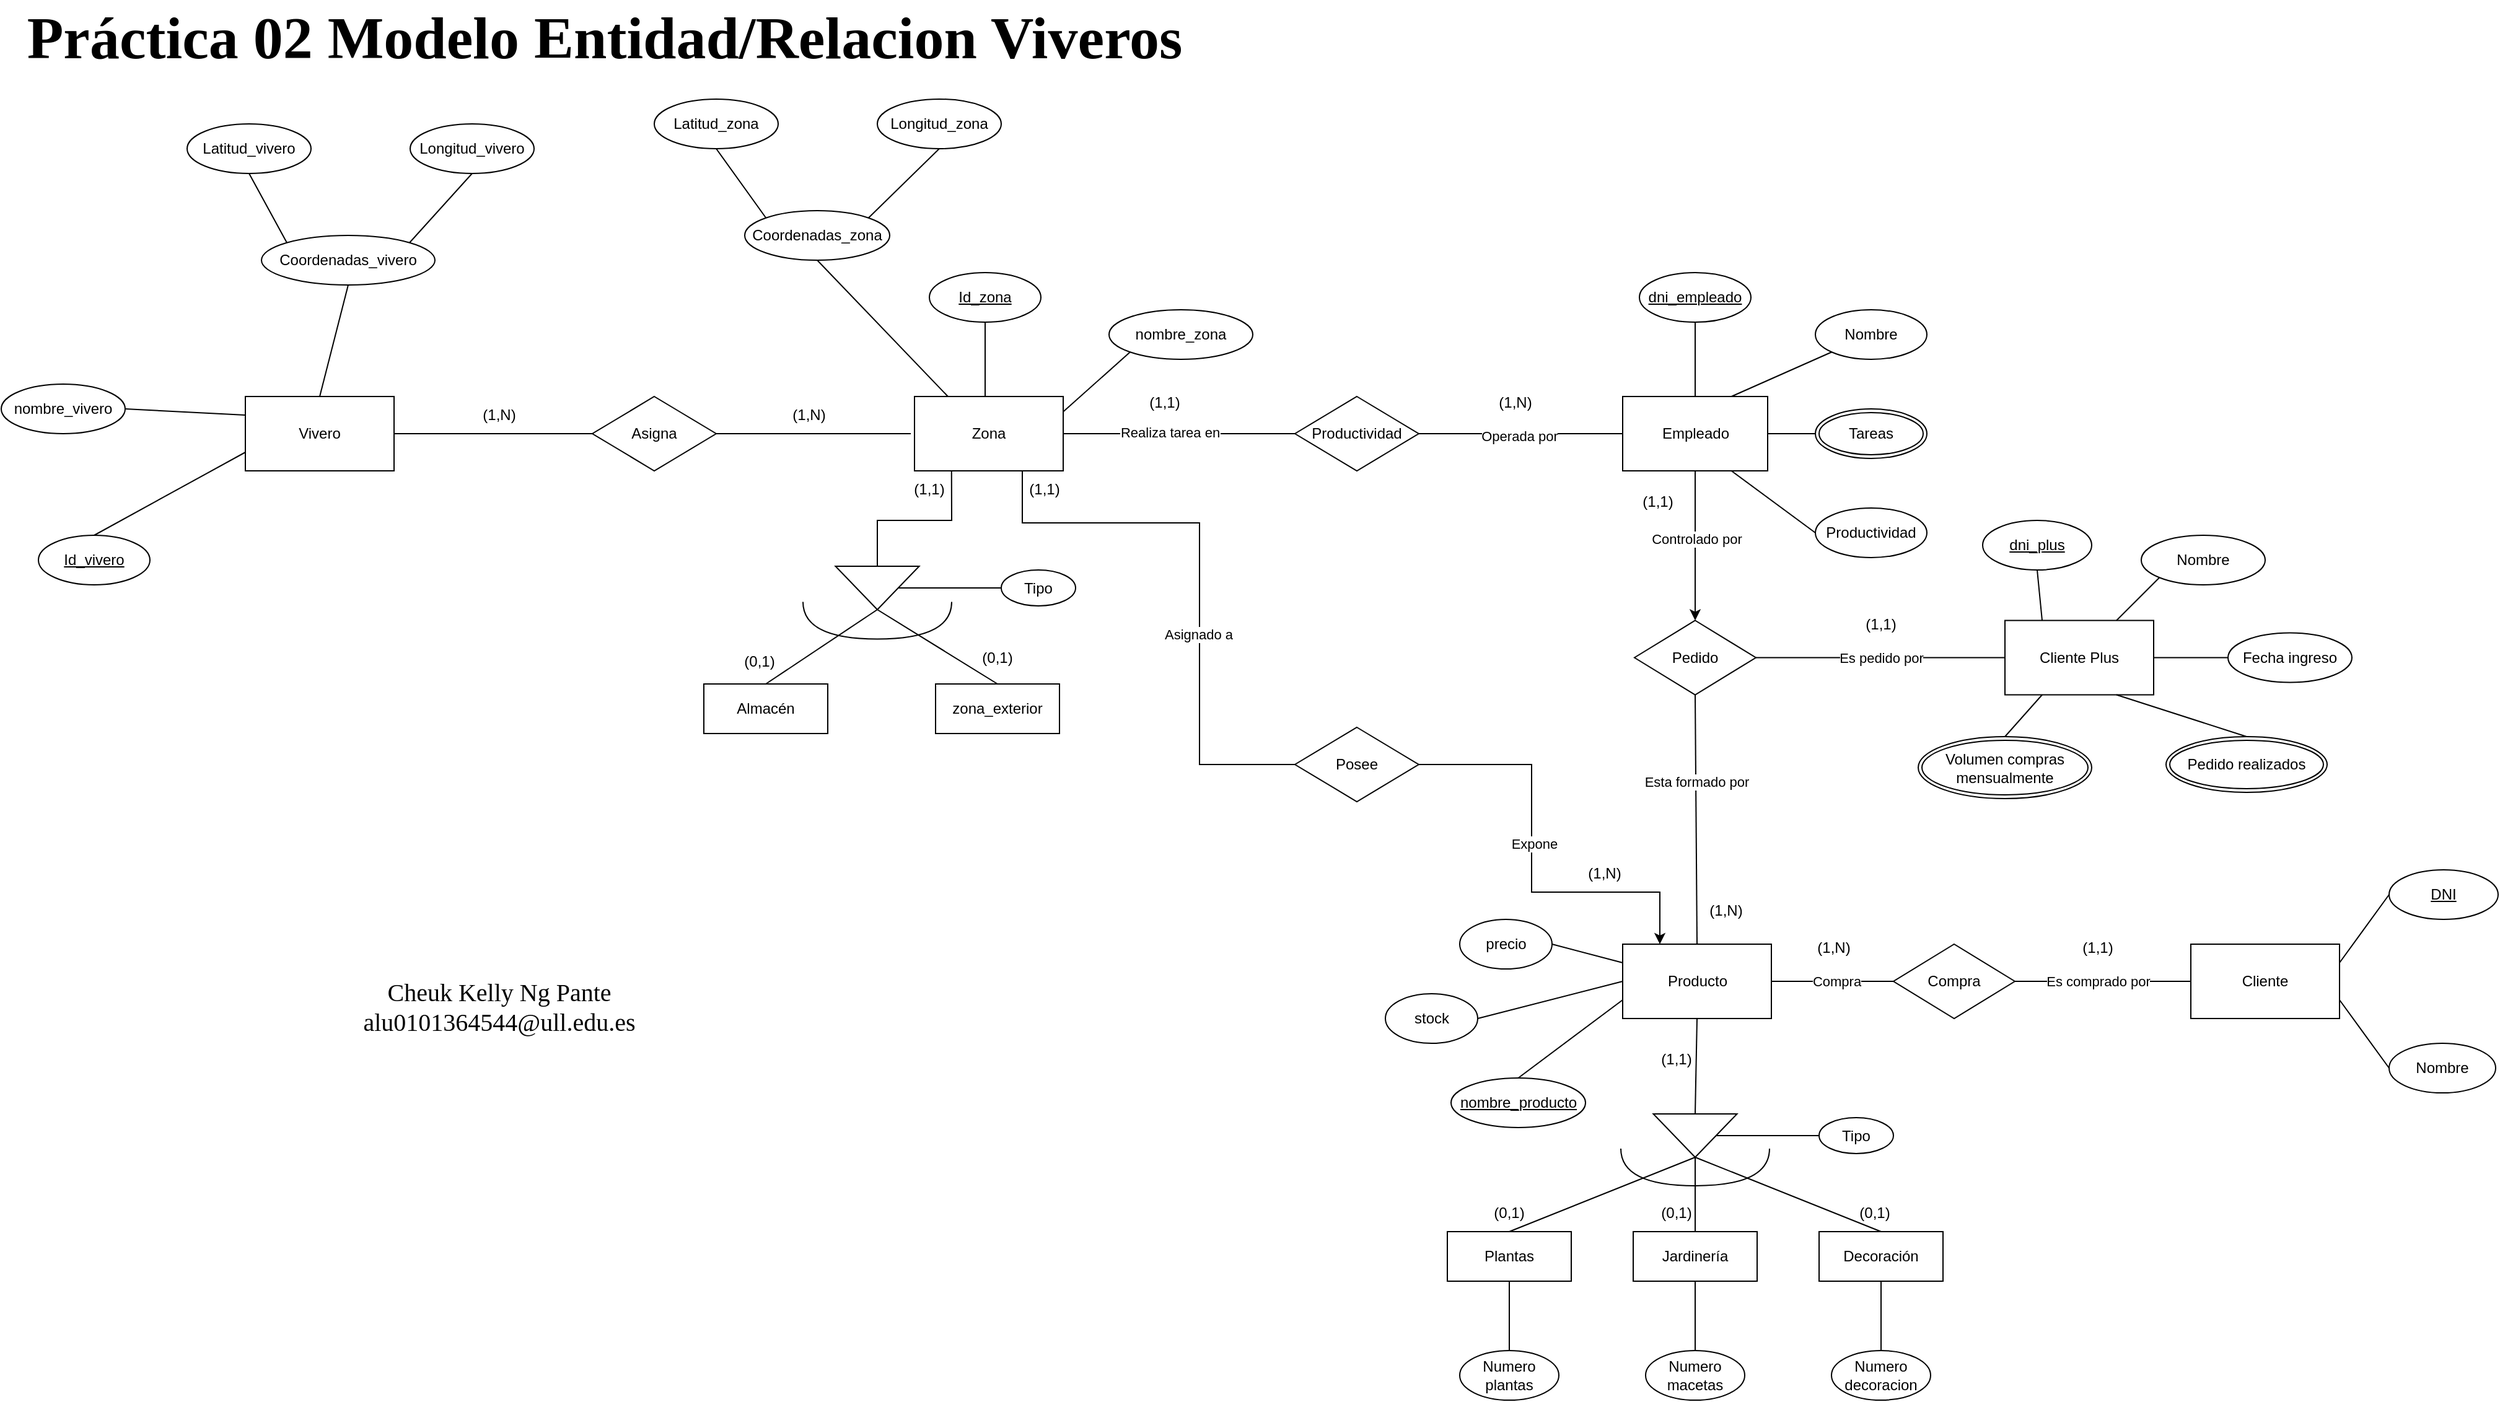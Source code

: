 <mxfile>
    <diagram name="Página-1" id="6HP0USBoI_oJzqZ-c03K">
        <mxGraphModel dx="882" dy="5741" grid="1" gridSize="10" guides="1" tooltips="1" connect="1" arrows="1" fold="1" page="1" pageScale="1" pageWidth="2336" pageHeight="1654" math="0" shadow="0">
            <root>
                <mxCell id="0"/>
                <mxCell id="1" parent="0"/>
                <mxCell id="6OBitSWHWfzF9lij0ILw-1" value="Vivero" style="whiteSpace=wrap;html=1;align=center;" parent="1" vertex="1">
                    <mxGeometry x="217" y="-4610" width="120" height="60" as="geometry"/>
                </mxCell>
                <mxCell id="6OBitSWHWfzF9lij0ILw-2" value="Asigna" style="shape=rhombus;perimeter=rhombusPerimeter;whiteSpace=wrap;html=1;align=center;" parent="1" vertex="1">
                    <mxGeometry x="497" y="-4610" width="100" height="60" as="geometry"/>
                </mxCell>
                <mxCell id="6OBitSWHWfzF9lij0ILw-5" value="" style="endArrow=none;html=1;rounded=0;exitX=1;exitY=0.5;exitDx=0;exitDy=0;entryX=0;entryY=0.5;entryDx=0;entryDy=0;" parent="1" source="6OBitSWHWfzF9lij0ILw-1" target="6OBitSWHWfzF9lij0ILw-2" edge="1">
                    <mxGeometry width="50" height="50" relative="1" as="geometry">
                        <mxPoint x="274" y="-4640" as="sourcePoint"/>
                        <mxPoint x="324" y="-4690" as="targetPoint"/>
                    </mxGeometry>
                </mxCell>
                <mxCell id="6OBitSWHWfzF9lij0ILw-6" value="" style="endArrow=none;html=1;rounded=0;exitX=1;exitY=0.5;exitDx=0;exitDy=0;" parent="1" source="6OBitSWHWfzF9lij0ILw-2" edge="1">
                    <mxGeometry width="50" height="50" relative="1" as="geometry">
                        <mxPoint x="634" y="-4650" as="sourcePoint"/>
                        <mxPoint x="754" y="-4580" as="targetPoint"/>
                    </mxGeometry>
                </mxCell>
                <mxCell id="6OBitSWHWfzF9lij0ILw-8" value="" style="triangle;whiteSpace=wrap;html=1;rotation=90;" parent="1" vertex="1">
                    <mxGeometry x="709.5" y="-4489.25" width="35" height="67.5" as="geometry"/>
                </mxCell>
                <mxCell id="6OBitSWHWfzF9lij0ILw-9" value="" style="endArrow=none;html=1;rounded=0;exitX=0;exitY=0.5;exitDx=0;exitDy=0;entryX=0.274;entryY=1;entryDx=0;entryDy=0;entryPerimeter=0;" parent="1" source="6OBitSWHWfzF9lij0ILw-8" edge="1">
                    <mxGeometry width="50" height="50" relative="1" as="geometry">
                        <mxPoint x="567" y="-4438" as="sourcePoint"/>
                        <mxPoint x="786.88" y="-4550" as="targetPoint"/>
                        <Array as="points">
                            <mxPoint x="727" y="-4510"/>
                            <mxPoint x="787" y="-4510"/>
                        </Array>
                    </mxGeometry>
                </mxCell>
                <mxCell id="6OBitSWHWfzF9lij0ILw-11" value="Almacén" style="whiteSpace=wrap;html=1;align=center;" parent="1" vertex="1">
                    <mxGeometry x="587" y="-4378" width="100" height="40" as="geometry"/>
                </mxCell>
                <mxCell id="6OBitSWHWfzF9lij0ILw-12" value="zona_exterior" style="whiteSpace=wrap;html=1;align=center;" parent="1" vertex="1">
                    <mxGeometry x="774" y="-4378" width="100" height="40" as="geometry"/>
                </mxCell>
                <mxCell id="6OBitSWHWfzF9lij0ILw-14" value="" style="endArrow=none;html=1;rounded=0;entryX=0.5;entryY=0;entryDx=0;entryDy=0;" parent="1" target="6OBitSWHWfzF9lij0ILw-12" edge="1">
                    <mxGeometry width="50" height="50" relative="1" as="geometry">
                        <mxPoint x="727" y="-4438" as="sourcePoint"/>
                        <mxPoint x="857" y="-4478" as="targetPoint"/>
                    </mxGeometry>
                </mxCell>
                <mxCell id="6OBitSWHWfzF9lij0ILw-15" value="" style="endArrow=none;html=1;rounded=0;exitX=0.5;exitY=0;exitDx=0;exitDy=0;" parent="1" source="6OBitSWHWfzF9lij0ILw-11" edge="1">
                    <mxGeometry width="50" height="50" relative="1" as="geometry">
                        <mxPoint x="707" y="-4368" as="sourcePoint"/>
                        <mxPoint x="727" y="-4438" as="targetPoint"/>
                    </mxGeometry>
                </mxCell>
                <mxCell id="6OBitSWHWfzF9lij0ILw-16" value="" style="shape=requiredInterface;html=1;verticalLabelPosition=bottom;sketch=0;rotation=90;" parent="1" vertex="1">
                    <mxGeometry x="712" y="-4489.25" width="30" height="120" as="geometry"/>
                </mxCell>
                <mxCell id="6OBitSWHWfzF9lij0ILw-17" value="Tipo" style="ellipse;whiteSpace=wrap;html=1;align=center;" parent="1" vertex="1">
                    <mxGeometry x="827" y="-4470" width="60" height="29" as="geometry"/>
                </mxCell>
                <mxCell id="6OBitSWHWfzF9lij0ILw-18" value="" style="endArrow=none;html=1;rounded=0;exitX=0.5;exitY=0;exitDx=0;exitDy=0;entryX=0;entryY=0.5;entryDx=0;entryDy=0;" parent="1" source="6OBitSWHWfzF9lij0ILw-8" target="6OBitSWHWfzF9lij0ILw-17" edge="1">
                    <mxGeometry width="50" height="50" relative="1" as="geometry">
                        <mxPoint x="847" y="-4508" as="sourcePoint"/>
                        <mxPoint x="897" y="-4558" as="targetPoint"/>
                    </mxGeometry>
                </mxCell>
                <mxCell id="6OBitSWHWfzF9lij0ILw-19" value="Id_vivero" style="ellipse;whiteSpace=wrap;html=1;align=center;fontStyle=4;" parent="1" vertex="1">
                    <mxGeometry x="50" y="-4498" width="90" height="40" as="geometry"/>
                </mxCell>
                <mxCell id="6OBitSWHWfzF9lij0ILw-20" value="nombre_vivero" style="ellipse;whiteSpace=wrap;html=1;align=center;" parent="1" vertex="1">
                    <mxGeometry x="20" y="-4620" width="100" height="40" as="geometry"/>
                </mxCell>
                <mxCell id="6OBitSWHWfzF9lij0ILw-21" value="" style="endArrow=none;html=1;rounded=0;exitX=0.5;exitY=0;exitDx=0;exitDy=0;entryX=0;entryY=0.75;entryDx=0;entryDy=0;" parent="1" source="6OBitSWHWfzF9lij0ILw-19" target="6OBitSWHWfzF9lij0ILw-1" edge="1">
                    <mxGeometry width="50" height="50" relative="1" as="geometry">
                        <mxPoint x="164" y="-4620" as="sourcePoint"/>
                        <mxPoint x="214" y="-4670" as="targetPoint"/>
                    </mxGeometry>
                </mxCell>
                <mxCell id="6OBitSWHWfzF9lij0ILw-22" value="" style="endArrow=none;html=1;rounded=0;exitX=0;exitY=0.25;exitDx=0;exitDy=0;entryX=1;entryY=0.5;entryDx=0;entryDy=0;" parent="1" source="6OBitSWHWfzF9lij0ILw-1" target="6OBitSWHWfzF9lij0ILw-20" edge="1">
                    <mxGeometry width="50" height="50" relative="1" as="geometry">
                        <mxPoint x="174" y="-4620" as="sourcePoint"/>
                        <mxPoint x="224" y="-4670" as="targetPoint"/>
                    </mxGeometry>
                </mxCell>
                <mxCell id="6OBitSWHWfzF9lij0ILw-28" value="Id_zona" style="ellipse;whiteSpace=wrap;html=1;align=center;fontStyle=4;" parent="1" vertex="1">
                    <mxGeometry x="769" y="-4710" width="90" height="40" as="geometry"/>
                </mxCell>
                <mxCell id="6OBitSWHWfzF9lij0ILw-29" value="nombre_zona" style="ellipse;whiteSpace=wrap;html=1;align=center;" parent="1" vertex="1">
                    <mxGeometry x="914" y="-4680" width="116" height="40" as="geometry"/>
                </mxCell>
                <mxCell id="6OBitSWHWfzF9lij0ILw-30" value="" style="endArrow=none;html=1;rounded=0;exitX=0.5;exitY=1;exitDx=0;exitDy=0;" parent="1" source="6OBitSWHWfzF9lij0ILw-28" edge="1">
                    <mxGeometry width="50" height="50" relative="1" as="geometry">
                        <mxPoint x="794" y="-4650" as="sourcePoint"/>
                        <mxPoint x="814" y="-4610" as="targetPoint"/>
                    </mxGeometry>
                </mxCell>
                <mxCell id="6OBitSWHWfzF9lij0ILw-31" value="" style="endArrow=none;html=1;rounded=0;entryX=0;entryY=1;entryDx=0;entryDy=0;exitX=1;exitY=0.25;exitDx=0;exitDy=0;" parent="1" target="6OBitSWHWfzF9lij0ILw-29" edge="1">
                    <mxGeometry width="50" height="50" relative="1" as="geometry">
                        <mxPoint x="874" y="-4595" as="sourcePoint"/>
                        <mxPoint x="834" y="-4640" as="targetPoint"/>
                    </mxGeometry>
                </mxCell>
                <mxCell id="6OBitSWHWfzF9lij0ILw-33" value="Coordenadas_vivero" style="ellipse;whiteSpace=wrap;html=1;align=center;" parent="1" vertex="1">
                    <mxGeometry x="230" y="-4740" width="140" height="40" as="geometry"/>
                </mxCell>
                <mxCell id="6OBitSWHWfzF9lij0ILw-36" value="Latitud_vivero" style="ellipse;whiteSpace=wrap;html=1;align=center;" parent="1" vertex="1">
                    <mxGeometry x="170" y="-4830" width="100" height="40" as="geometry"/>
                </mxCell>
                <mxCell id="6OBitSWHWfzF9lij0ILw-37" value="Longitud_vivero" style="ellipse;whiteSpace=wrap;html=1;align=center;" parent="1" vertex="1">
                    <mxGeometry x="350" y="-4830" width="100" height="40" as="geometry"/>
                </mxCell>
                <mxCell id="6OBitSWHWfzF9lij0ILw-38" value="" style="endArrow=none;html=1;rounded=0;entryX=0.5;entryY=1;entryDx=0;entryDy=0;exitX=0;exitY=0;exitDx=0;exitDy=0;" parent="1" source="6OBitSWHWfzF9lij0ILw-33" target="6OBitSWHWfzF9lij0ILw-36" edge="1">
                    <mxGeometry width="50" height="50" relative="1" as="geometry">
                        <mxPoint x="-13" y="-4740" as="sourcePoint"/>
                        <mxPoint x="37" y="-4790" as="targetPoint"/>
                    </mxGeometry>
                </mxCell>
                <mxCell id="6OBitSWHWfzF9lij0ILw-39" value="" style="endArrow=none;html=1;rounded=0;entryX=0.5;entryY=1;entryDx=0;entryDy=0;exitX=1;exitY=0;exitDx=0;exitDy=0;" parent="1" source="6OBitSWHWfzF9lij0ILw-33" target="6OBitSWHWfzF9lij0ILw-37" edge="1">
                    <mxGeometry width="50" height="50" relative="1" as="geometry">
                        <mxPoint x="227" y="-4750" as="sourcePoint"/>
                        <mxPoint x="277" y="-4800" as="targetPoint"/>
                    </mxGeometry>
                </mxCell>
                <mxCell id="YVEO-Afh5kTJENKMoZ6W-5" style="edgeStyle=orthogonalEdgeStyle;rounded=0;orthogonalLoop=1;jettySize=auto;html=1;exitX=0.5;exitY=1;exitDx=0;exitDy=0;entryX=0.5;entryY=0;entryDx=0;entryDy=0;" parent="1" source="6OBitSWHWfzF9lij0ILw-40" target="6OBitSWHWfzF9lij0ILw-59" edge="1">
                    <mxGeometry relative="1" as="geometry"/>
                </mxCell>
                <mxCell id="YVEO-Afh5kTJENKMoZ6W-6" value="Controlado por" style="edgeLabel;html=1;align=center;verticalAlign=middle;resizable=0;points=[];" parent="YVEO-Afh5kTJENKMoZ6W-5" vertex="1" connectable="0">
                    <mxGeometry x="-0.097" y="1" relative="1" as="geometry">
                        <mxPoint as="offset"/>
                    </mxGeometry>
                </mxCell>
                <mxCell id="6OBitSWHWfzF9lij0ILw-40" value="Empleado" style="whiteSpace=wrap;html=1;align=center;" parent="1" vertex="1">
                    <mxGeometry x="1328.5" y="-4610" width="117" height="60" as="geometry"/>
                </mxCell>
                <mxCell id="6OBitSWHWfzF9lij0ILw-41" value="Productividad" style="shape=rhombus;perimeter=rhombusPerimeter;whiteSpace=wrap;html=1;align=center;" parent="1" vertex="1">
                    <mxGeometry x="1064" y="-4610" width="100" height="60" as="geometry"/>
                </mxCell>
                <mxCell id="6OBitSWHWfzF9lij0ILw-42" value="" style="endArrow=none;html=1;rounded=0;entryX=0;entryY=0.5;entryDx=0;entryDy=0;" parent="1" target="6OBitSWHWfzF9lij0ILw-41" edge="1">
                    <mxGeometry width="50" height="50" relative="1" as="geometry">
                        <mxPoint x="874" y="-4580" as="sourcePoint"/>
                        <mxPoint x="1004" y="-4580" as="targetPoint"/>
                    </mxGeometry>
                </mxCell>
                <mxCell id="YVEO-Afh5kTJENKMoZ6W-56" value="Realiza tarea en" style="edgeLabel;html=1;align=center;verticalAlign=middle;resizable=0;points=[];" parent="6OBitSWHWfzF9lij0ILw-42" vertex="1" connectable="0">
                    <mxGeometry x="-0.063" y="1" relative="1" as="geometry">
                        <mxPoint as="offset"/>
                    </mxGeometry>
                </mxCell>
                <mxCell id="6OBitSWHWfzF9lij0ILw-43" value="" style="endArrow=none;html=1;rounded=0;exitX=1;exitY=0.5;exitDx=0;exitDy=0;entryX=0;entryY=0.5;entryDx=0;entryDy=0;" parent="1" source="6OBitSWHWfzF9lij0ILw-41" target="6OBitSWHWfzF9lij0ILw-40" edge="1">
                    <mxGeometry width="50" height="50" relative="1" as="geometry">
                        <mxPoint x="1104" y="-4490" as="sourcePoint"/>
                        <mxPoint x="1154" y="-4540" as="targetPoint"/>
                    </mxGeometry>
                </mxCell>
                <mxCell id="YVEO-Afh5kTJENKMoZ6W-60" value="Operada por" style="edgeLabel;html=1;align=center;verticalAlign=middle;resizable=0;points=[];" parent="6OBitSWHWfzF9lij0ILw-43" vertex="1" connectable="0">
                    <mxGeometry x="-0.013" y="-2" relative="1" as="geometry">
                        <mxPoint as="offset"/>
                    </mxGeometry>
                </mxCell>
                <mxCell id="6OBitSWHWfzF9lij0ILw-44" value="dni_empleado" style="ellipse;whiteSpace=wrap;html=1;align=center;fontStyle=4;" parent="1" vertex="1">
                    <mxGeometry x="1342" y="-4710" width="90" height="40" as="geometry"/>
                </mxCell>
                <mxCell id="6OBitSWHWfzF9lij0ILw-45" value="Nombre" style="ellipse;whiteSpace=wrap;html=1;align=center;" parent="1" vertex="1">
                    <mxGeometry x="1484" y="-4680" width="90" height="40" as="geometry"/>
                </mxCell>
                <mxCell id="6OBitSWHWfzF9lij0ILw-46" value="" style="endArrow=none;html=1;rounded=0;exitX=0.5;exitY=1;exitDx=0;exitDy=0;entryX=0.5;entryY=0;entryDx=0;entryDy=0;" parent="1" source="6OBitSWHWfzF9lij0ILw-44" target="6OBitSWHWfzF9lij0ILw-40" edge="1">
                    <mxGeometry width="50" height="50" relative="1" as="geometry">
                        <mxPoint x="1369" y="-4650" as="sourcePoint"/>
                        <mxPoint x="1389" y="-4610" as="targetPoint"/>
                    </mxGeometry>
                </mxCell>
                <mxCell id="6OBitSWHWfzF9lij0ILw-47" value="" style="endArrow=none;html=1;rounded=0;entryX=0;entryY=1;entryDx=0;entryDy=0;exitX=0.75;exitY=0;exitDx=0;exitDy=0;" parent="1" source="6OBitSWHWfzF9lij0ILw-40" target="6OBitSWHWfzF9lij0ILw-45" edge="1">
                    <mxGeometry width="50" height="50" relative="1" as="geometry">
                        <mxPoint x="1449" y="-4595" as="sourcePoint"/>
                        <mxPoint x="1409" y="-4640" as="targetPoint"/>
                    </mxGeometry>
                </mxCell>
                <mxCell id="6OBitSWHWfzF9lij0ILw-49" value="" style="endArrow=none;html=1;rounded=0;entryX=0;entryY=0.5;entryDx=0;entryDy=0;exitX=1;exitY=0.5;exitDx=0;exitDy=0;" parent="1" source="6OBitSWHWfzF9lij0ILw-40" target="6OBitSWHWfzF9lij0ILw-50" edge="1">
                    <mxGeometry width="50" height="50" relative="1" as="geometry">
                        <mxPoint x="1454" y="-4585" as="sourcePoint"/>
                        <mxPoint x="1497.333" y="-4514.21" as="targetPoint"/>
                    </mxGeometry>
                </mxCell>
                <mxCell id="6OBitSWHWfzF9lij0ILw-50" value="Tareas" style="ellipse;shape=doubleEllipse;margin=3;whiteSpace=wrap;html=1;align=center;" parent="1" vertex="1">
                    <mxGeometry x="1484" y="-4600" width="90" height="40" as="geometry"/>
                </mxCell>
                <mxCell id="6OBitSWHWfzF9lij0ILw-51" value="Productividad" style="ellipse;whiteSpace=wrap;html=1;align=center;" parent="1" vertex="1">
                    <mxGeometry x="1484" y="-4520" width="90" height="40" as="geometry"/>
                </mxCell>
                <mxCell id="6OBitSWHWfzF9lij0ILw-52" value="" style="endArrow=none;html=1;rounded=0;entryX=0;entryY=0.5;entryDx=0;entryDy=0;exitX=0.75;exitY=1;exitDx=0;exitDy=0;" parent="1" source="6OBitSWHWfzF9lij0ILw-40" target="6OBitSWHWfzF9lij0ILw-51" edge="1">
                    <mxGeometry width="50" height="50" relative="1" as="geometry">
                        <mxPoint x="1401" y="-4484" as="sourcePoint"/>
                        <mxPoint x="1484" y="-4520" as="targetPoint"/>
                    </mxGeometry>
                </mxCell>
                <mxCell id="6OBitSWHWfzF9lij0ILw-58" value="Producto" style="whiteSpace=wrap;html=1;align=center;" parent="1" vertex="1">
                    <mxGeometry x="1328.5" y="-4168" width="120" height="60" as="geometry"/>
                </mxCell>
                <mxCell id="6OBitSWHWfzF9lij0ILw-59" value="Pedido" style="shape=rhombus;perimeter=rhombusPerimeter;whiteSpace=wrap;html=1;align=center;" parent="1" vertex="1">
                    <mxGeometry x="1338" y="-4429.25" width="98" height="60" as="geometry"/>
                </mxCell>
                <mxCell id="6OBitSWHWfzF9lij0ILw-62" value="" style="endArrow=none;html=1;rounded=0;entryX=0.5;entryY=1;entryDx=0;entryDy=0;exitX=0.5;exitY=0;exitDx=0;exitDy=0;" parent="1" source="6OBitSWHWfzF9lij0ILw-58" target="6OBitSWHWfzF9lij0ILw-59" edge="1">
                    <mxGeometry width="50" height="50" relative="1" as="geometry">
                        <mxPoint x="1217" y="-4228" as="sourcePoint"/>
                        <mxPoint x="1267" y="-4278" as="targetPoint"/>
                    </mxGeometry>
                </mxCell>
                <mxCell id="YVEO-Afh5kTJENKMoZ6W-1" value="Esta formado por" style="edgeLabel;html=1;align=center;verticalAlign=middle;resizable=0;points=[];" parent="6OBitSWHWfzF9lij0ILw-62" vertex="1" connectable="0">
                    <mxGeometry x="-0.119" y="-2" relative="1" as="geometry">
                        <mxPoint x="-2" y="-43" as="offset"/>
                    </mxGeometry>
                </mxCell>
                <mxCell id="6OBitSWHWfzF9lij0ILw-63" value="Cliente" style="whiteSpace=wrap;html=1;align=center;" parent="1" vertex="1">
                    <mxGeometry x="1787" y="-4168" width="120" height="60" as="geometry"/>
                </mxCell>
                <mxCell id="6OBitSWHWfzF9lij0ILw-98" value="dni_plus" style="ellipse;whiteSpace=wrap;html=1;align=center;fontStyle=4;" parent="1" vertex="1">
                    <mxGeometry x="1619" y="-4510" width="88" height="40" as="geometry"/>
                </mxCell>
                <mxCell id="6OBitSWHWfzF9lij0ILw-99" value="Nombre" style="ellipse;whiteSpace=wrap;html=1;align=center;" parent="1" vertex="1">
                    <mxGeometry x="1747" y="-4498" width="100" height="40" as="geometry"/>
                </mxCell>
                <mxCell id="6OBitSWHWfzF9lij0ILw-102" value="Fecha ingreso" style="ellipse;whiteSpace=wrap;html=1;align=center;" parent="1" vertex="1">
                    <mxGeometry x="1817" y="-4419.25" width="100" height="40" as="geometry"/>
                </mxCell>
                <mxCell id="6OBitSWHWfzF9lij0ILw-103" value="Cliente Plus" style="whiteSpace=wrap;html=1;align=center;" parent="1" vertex="1">
                    <mxGeometry x="1637" y="-4429.25" width="120" height="60" as="geometry"/>
                </mxCell>
                <mxCell id="YVEO-Afh5kTJENKMoZ6W-3" value="" style="endArrow=none;html=1;rounded=0;exitX=1;exitY=0.5;exitDx=0;exitDy=0;entryX=0;entryY=0.5;entryDx=0;entryDy=0;" parent="1" source="6OBitSWHWfzF9lij0ILw-59" target="6OBitSWHWfzF9lij0ILw-103" edge="1">
                    <mxGeometry width="50" height="50" relative="1" as="geometry">
                        <mxPoint x="1597" y="-4368" as="sourcePoint"/>
                        <mxPoint x="1647" y="-4418" as="targetPoint"/>
                    </mxGeometry>
                </mxCell>
                <mxCell id="YVEO-Afh5kTJENKMoZ6W-4" value="Es pedido por" style="edgeLabel;html=1;align=center;verticalAlign=middle;resizable=0;points=[];" parent="YVEO-Afh5kTJENKMoZ6W-3" vertex="1" connectable="0">
                    <mxGeometry x="-0.264" y="3" relative="1" as="geometry">
                        <mxPoint x="27" y="3" as="offset"/>
                    </mxGeometry>
                </mxCell>
                <mxCell id="YVEO-Afh5kTJENKMoZ6W-7" value="Volumen compras mensualmente" style="ellipse;shape=doubleEllipse;margin=3;whiteSpace=wrap;html=1;align=center;" parent="1" vertex="1">
                    <mxGeometry x="1567" y="-4335.5" width="140" height="50" as="geometry"/>
                </mxCell>
                <mxCell id="YVEO-Afh5kTJENKMoZ6W-8" value="Pedido realizados" style="ellipse;shape=doubleEllipse;margin=3;whiteSpace=wrap;html=1;align=center;" parent="1" vertex="1">
                    <mxGeometry x="1767" y="-4335.5" width="130" height="45" as="geometry"/>
                </mxCell>
                <mxCell id="YVEO-Afh5kTJENKMoZ6W-9" value="" style="endArrow=none;html=1;rounded=0;entryX=0.5;entryY=1;entryDx=0;entryDy=0;exitX=0.25;exitY=0;exitDx=0;exitDy=0;" parent="1" source="6OBitSWHWfzF9lij0ILw-103" target="6OBitSWHWfzF9lij0ILw-98" edge="1">
                    <mxGeometry width="50" height="50" relative="1" as="geometry">
                        <mxPoint x="1587" y="-4408" as="sourcePoint"/>
                        <mxPoint x="1637" y="-4458" as="targetPoint"/>
                    </mxGeometry>
                </mxCell>
                <mxCell id="YVEO-Afh5kTJENKMoZ6W-10" value="" style="endArrow=none;html=1;rounded=0;entryX=0;entryY=1;entryDx=0;entryDy=0;exitX=0.75;exitY=0;exitDx=0;exitDy=0;" parent="1" source="6OBitSWHWfzF9lij0ILw-103" target="6OBitSWHWfzF9lij0ILw-99" edge="1">
                    <mxGeometry width="50" height="50" relative="1" as="geometry">
                        <mxPoint x="1677" y="-4418" as="sourcePoint"/>
                        <mxPoint x="1727" y="-4468" as="targetPoint"/>
                    </mxGeometry>
                </mxCell>
                <mxCell id="YVEO-Afh5kTJENKMoZ6W-11" value="" style="endArrow=none;html=1;rounded=0;exitX=1;exitY=0.5;exitDx=0;exitDy=0;entryX=0;entryY=0.5;entryDx=0;entryDy=0;" parent="1" source="6OBitSWHWfzF9lij0ILw-103" target="6OBitSWHWfzF9lij0ILw-102" edge="1">
                    <mxGeometry width="50" height="50" relative="1" as="geometry">
                        <mxPoint x="1787" y="-4408" as="sourcePoint"/>
                        <mxPoint x="1837" y="-4458" as="targetPoint"/>
                    </mxGeometry>
                </mxCell>
                <mxCell id="YVEO-Afh5kTJENKMoZ6W-12" value="" style="endArrow=none;html=1;rounded=0;entryX=0.75;entryY=1;entryDx=0;entryDy=0;exitX=0.5;exitY=0;exitDx=0;exitDy=0;" parent="1" source="YVEO-Afh5kTJENKMoZ6W-8" target="6OBitSWHWfzF9lij0ILw-103" edge="1">
                    <mxGeometry width="50" height="50" relative="1" as="geometry">
                        <mxPoint x="1687" y="-4298" as="sourcePoint"/>
                        <mxPoint x="1737" y="-4348" as="targetPoint"/>
                    </mxGeometry>
                </mxCell>
                <mxCell id="YVEO-Afh5kTJENKMoZ6W-13" value="" style="endArrow=none;html=1;rounded=0;exitX=0.5;exitY=0;exitDx=0;exitDy=0;entryX=0.25;entryY=1;entryDx=0;entryDy=0;" parent="1" source="YVEO-Afh5kTJENKMoZ6W-7" target="6OBitSWHWfzF9lij0ILw-103" edge="1">
                    <mxGeometry width="50" height="50" relative="1" as="geometry">
                        <mxPoint x="1497" y="-4318" as="sourcePoint"/>
                        <mxPoint x="1547" y="-4368" as="targetPoint"/>
                    </mxGeometry>
                </mxCell>
                <mxCell id="YVEO-Afh5kTJENKMoZ6W-14" value="Compra" style="shape=rhombus;perimeter=rhombusPerimeter;whiteSpace=wrap;html=1;align=center;" parent="1" vertex="1">
                    <mxGeometry x="1547" y="-4168" width="98" height="60" as="geometry"/>
                </mxCell>
                <mxCell id="YVEO-Afh5kTJENKMoZ6W-16" value="" style="endArrow=none;html=1;rounded=0;exitX=1;exitY=0.5;exitDx=0;exitDy=0;entryX=0;entryY=0.5;entryDx=0;entryDy=0;" parent="1" source="YVEO-Afh5kTJENKMoZ6W-14" target="6OBitSWHWfzF9lij0ILw-63" edge="1">
                    <mxGeometry width="50" height="50" relative="1" as="geometry">
                        <mxPoint x="1657" y="-4198" as="sourcePoint"/>
                        <mxPoint x="1707" y="-4248" as="targetPoint"/>
                    </mxGeometry>
                </mxCell>
                <mxCell id="YVEO-Afh5kTJENKMoZ6W-84" value="Es comprado por" style="edgeLabel;html=1;align=center;verticalAlign=middle;resizable=0;points=[];" parent="YVEO-Afh5kTJENKMoZ6W-16" vertex="1" connectable="0">
                    <mxGeometry x="-0.114" y="-1" relative="1" as="geometry">
                        <mxPoint x="4" y="-1" as="offset"/>
                    </mxGeometry>
                </mxCell>
                <mxCell id="YVEO-Afh5kTJENKMoZ6W-23" value="" style="endArrow=none;html=1;rounded=0;exitX=1;exitY=0.5;exitDx=0;exitDy=0;entryX=0;entryY=0.5;entryDx=0;entryDy=0;" parent="1" source="6OBitSWHWfzF9lij0ILw-58" target="YVEO-Afh5kTJENKMoZ6W-14" edge="1">
                    <mxGeometry width="50" height="50" relative="1" as="geometry">
                        <mxPoint x="1557" y="-4158" as="sourcePoint"/>
                        <mxPoint x="1607" y="-4208" as="targetPoint"/>
                    </mxGeometry>
                </mxCell>
                <mxCell id="YVEO-Afh5kTJENKMoZ6W-81" value="Text" style="edgeLabel;html=1;align=center;verticalAlign=middle;resizable=0;points=[];" parent="YVEO-Afh5kTJENKMoZ6W-23" vertex="1" connectable="0">
                    <mxGeometry x="-0.045" relative="1" as="geometry">
                        <mxPoint as="offset"/>
                    </mxGeometry>
                </mxCell>
                <mxCell id="YVEO-Afh5kTJENKMoZ6W-82" value="Compra" style="edgeLabel;html=1;align=center;verticalAlign=middle;resizable=0;points=[];" parent="YVEO-Afh5kTJENKMoZ6W-23" vertex="1" connectable="0">
                    <mxGeometry x="0.051" relative="1" as="geometry">
                        <mxPoint as="offset"/>
                    </mxGeometry>
                </mxCell>
                <mxCell id="YVEO-Afh5kTJENKMoZ6W-24" value="DNI" style="ellipse;whiteSpace=wrap;html=1;align=center;fontStyle=4;" parent="1" vertex="1">
                    <mxGeometry x="1947" y="-4228" width="88" height="40" as="geometry"/>
                </mxCell>
                <mxCell id="YVEO-Afh5kTJENKMoZ6W-26" value="" style="endArrow=none;html=1;rounded=0;exitX=1;exitY=0.25;exitDx=0;exitDy=0;entryX=0;entryY=0.5;entryDx=0;entryDy=0;" parent="1" source="6OBitSWHWfzF9lij0ILw-63" target="YVEO-Afh5kTJENKMoZ6W-24" edge="1">
                    <mxGeometry width="50" height="50" relative="1" as="geometry">
                        <mxPoint x="2007" y="-4078" as="sourcePoint"/>
                        <mxPoint x="2057" y="-4128" as="targetPoint"/>
                    </mxGeometry>
                </mxCell>
                <mxCell id="YVEO-Afh5kTJENKMoZ6W-27" value="Nombre" style="ellipse;whiteSpace=wrap;html=1;align=center;" parent="1" vertex="1">
                    <mxGeometry x="1947" y="-4088" width="86" height="40" as="geometry"/>
                </mxCell>
                <mxCell id="YVEO-Afh5kTJENKMoZ6W-28" value="" style="endArrow=none;html=1;rounded=0;exitX=1;exitY=0.75;exitDx=0;exitDy=0;entryX=0;entryY=0.5;entryDx=0;entryDy=0;" parent="1" source="6OBitSWHWfzF9lij0ILw-63" target="YVEO-Afh5kTJENKMoZ6W-27" edge="1">
                    <mxGeometry width="50" height="50" relative="1" as="geometry">
                        <mxPoint x="1927" y="-4143" as="sourcePoint"/>
                        <mxPoint x="2021" y="-4178" as="targetPoint"/>
                    </mxGeometry>
                </mxCell>
                <mxCell id="YVEO-Afh5kTJENKMoZ6W-34" style="edgeStyle=orthogonalEdgeStyle;rounded=0;orthogonalLoop=1;jettySize=auto;html=1;entryX=0.25;entryY=0;entryDx=0;entryDy=0;" parent="1" source="YVEO-Afh5kTJENKMoZ6W-29" target="6OBitSWHWfzF9lij0ILw-58" edge="1">
                    <mxGeometry relative="1" as="geometry">
                        <mxPoint x="1370" y="-4180" as="targetPoint"/>
                        <Array as="points">
                            <mxPoint x="1255" y="-4313"/>
                            <mxPoint x="1255" y="-4210"/>
                            <mxPoint x="1359" y="-4210"/>
                        </Array>
                    </mxGeometry>
                </mxCell>
                <mxCell id="YVEO-Afh5kTJENKMoZ6W-73" value="Expone" style="edgeLabel;html=1;align=center;verticalAlign=middle;resizable=0;points=[];" parent="YVEO-Afh5kTJENKMoZ6W-34" vertex="1" connectable="0">
                    <mxGeometry x="0.016" y="3" relative="1" as="geometry">
                        <mxPoint x="-1" y="-18" as="offset"/>
                    </mxGeometry>
                </mxCell>
                <mxCell id="YVEO-Afh5kTJENKMoZ6W-29" value="Posee" style="shape=rhombus;perimeter=rhombusPerimeter;whiteSpace=wrap;html=1;align=center;" parent="1" vertex="1">
                    <mxGeometry x="1064" y="-4343" width="100" height="60" as="geometry"/>
                </mxCell>
                <mxCell id="YVEO-Afh5kTJENKMoZ6W-33" value="" style="endArrow=none;html=1;rounded=0;entryX=0.75;entryY=1;entryDx=0;entryDy=0;exitX=0;exitY=0.5;exitDx=0;exitDy=0;" parent="1" source="YVEO-Afh5kTJENKMoZ6W-29" edge="1">
                    <mxGeometry width="50" height="50" relative="1" as="geometry">
                        <mxPoint x="987" y="-4318" as="sourcePoint"/>
                        <mxPoint x="844" y="-4550" as="targetPoint"/>
                        <Array as="points">
                            <mxPoint x="987" y="-4313"/>
                            <mxPoint x="987" y="-4508"/>
                            <mxPoint x="844" y="-4508"/>
                        </Array>
                    </mxGeometry>
                </mxCell>
                <mxCell id="YVEO-Afh5kTJENKMoZ6W-72" value="Asignado a" style="edgeLabel;html=1;align=center;verticalAlign=middle;resizable=0;points=[];" parent="YVEO-Afh5kTJENKMoZ6W-33" vertex="1" connectable="0">
                    <mxGeometry x="-0.203" y="1" relative="1" as="geometry">
                        <mxPoint as="offset"/>
                    </mxGeometry>
                </mxCell>
                <mxCell id="YVEO-Afh5kTJENKMoZ6W-36" value="" style="triangle;whiteSpace=wrap;html=1;rotation=90;" parent="1" vertex="1">
                    <mxGeometry x="1369.5" y="-4047.25" width="35" height="67.5" as="geometry"/>
                </mxCell>
                <mxCell id="YVEO-Afh5kTJENKMoZ6W-38" value="Plantas" style="whiteSpace=wrap;html=1;align=center;" parent="1" vertex="1">
                    <mxGeometry x="1187" y="-3936" width="100" height="40" as="geometry"/>
                </mxCell>
                <mxCell id="YVEO-Afh5kTJENKMoZ6W-39" value="Jardinería" style="whiteSpace=wrap;html=1;align=center;" parent="1" vertex="1">
                    <mxGeometry x="1337" y="-3936" width="100" height="40" as="geometry"/>
                </mxCell>
                <mxCell id="YVEO-Afh5kTJENKMoZ6W-40" value="" style="endArrow=none;html=1;rounded=0;entryX=0.5;entryY=0;entryDx=0;entryDy=0;" parent="1" target="YVEO-Afh5kTJENKMoZ6W-39" edge="1">
                    <mxGeometry width="50" height="50" relative="1" as="geometry">
                        <mxPoint x="1387" y="-3996" as="sourcePoint"/>
                        <mxPoint x="1517" y="-4036" as="targetPoint"/>
                    </mxGeometry>
                </mxCell>
                <mxCell id="YVEO-Afh5kTJENKMoZ6W-41" value="" style="endArrow=none;html=1;rounded=0;exitX=0.5;exitY=0;exitDx=0;exitDy=0;" parent="1" source="YVEO-Afh5kTJENKMoZ6W-38" edge="1">
                    <mxGeometry width="50" height="50" relative="1" as="geometry">
                        <mxPoint x="1367" y="-3926" as="sourcePoint"/>
                        <mxPoint x="1387" y="-3996" as="targetPoint"/>
                    </mxGeometry>
                </mxCell>
                <mxCell id="YVEO-Afh5kTJENKMoZ6W-42" value="" style="shape=requiredInterface;html=1;verticalLabelPosition=bottom;sketch=0;rotation=90;" parent="1" vertex="1">
                    <mxGeometry x="1372" y="-4048" width="30" height="120" as="geometry"/>
                </mxCell>
                <mxCell id="YVEO-Afh5kTJENKMoZ6W-43" value="Tipo" style="ellipse;whiteSpace=wrap;html=1;align=center;" parent="1" vertex="1">
                    <mxGeometry x="1487" y="-4028" width="60" height="29" as="geometry"/>
                </mxCell>
                <mxCell id="YVEO-Afh5kTJENKMoZ6W-44" value="" style="endArrow=none;html=1;rounded=0;exitX=0.5;exitY=0;exitDx=0;exitDy=0;entryX=0;entryY=0.5;entryDx=0;entryDy=0;" parent="1" source="YVEO-Afh5kTJENKMoZ6W-36" target="YVEO-Afh5kTJENKMoZ6W-43" edge="1">
                    <mxGeometry width="50" height="50" relative="1" as="geometry">
                        <mxPoint x="1507" y="-4066" as="sourcePoint"/>
                        <mxPoint x="1557" y="-4116" as="targetPoint"/>
                    </mxGeometry>
                </mxCell>
                <mxCell id="YVEO-Afh5kTJENKMoZ6W-45" value="" style="endArrow=none;html=1;rounded=0;entryX=0.5;entryY=1;entryDx=0;entryDy=0;exitX=0;exitY=0.5;exitDx=0;exitDy=0;" parent="1" source="YVEO-Afh5kTJENKMoZ6W-36" target="6OBitSWHWfzF9lij0ILw-58" edge="1">
                    <mxGeometry width="50" height="50" relative="1" as="geometry">
                        <mxPoint x="1267" y="-4038" as="sourcePoint"/>
                        <mxPoint x="1317" y="-4088" as="targetPoint"/>
                    </mxGeometry>
                </mxCell>
                <mxCell id="YVEO-Afh5kTJENKMoZ6W-46" value="Decoración" style="whiteSpace=wrap;html=1;align=center;" parent="1" vertex="1">
                    <mxGeometry x="1487" y="-3936" width="100" height="40" as="geometry"/>
                </mxCell>
                <mxCell id="YVEO-Afh5kTJENKMoZ6W-47" value="" style="endArrow=none;html=1;rounded=0;exitX=1;exitY=0.5;exitDx=0;exitDy=0;entryX=0.5;entryY=0;entryDx=0;entryDy=0;" parent="1" source="YVEO-Afh5kTJENKMoZ6W-36" target="YVEO-Afh5kTJENKMoZ6W-46" edge="1">
                    <mxGeometry width="50" height="50" relative="1" as="geometry">
                        <mxPoint x="1437" y="-3978" as="sourcePoint"/>
                        <mxPoint x="1587" y="-3968" as="targetPoint"/>
                    </mxGeometry>
                </mxCell>
                <mxCell id="YVEO-Afh5kTJENKMoZ6W-48" value="Numero plantas" style="ellipse;whiteSpace=wrap;html=1;align=center;" parent="1" vertex="1">
                    <mxGeometry x="1197" y="-3840" width="80" height="40" as="geometry"/>
                </mxCell>
                <mxCell id="YVEO-Afh5kTJENKMoZ6W-49" value="" style="endArrow=none;html=1;rounded=0;entryX=0.5;entryY=1;entryDx=0;entryDy=0;exitX=0.5;exitY=0;exitDx=0;exitDy=0;" parent="1" source="YVEO-Afh5kTJENKMoZ6W-48" target="YVEO-Afh5kTJENKMoZ6W-38" edge="1">
                    <mxGeometry width="50" height="50" relative="1" as="geometry">
                        <mxPoint x="1117" y="-3830" as="sourcePoint"/>
                        <mxPoint x="1167" y="-3880" as="targetPoint"/>
                    </mxGeometry>
                </mxCell>
                <mxCell id="YVEO-Afh5kTJENKMoZ6W-50" value="Numero macetas" style="ellipse;whiteSpace=wrap;html=1;align=center;" parent="1" vertex="1">
                    <mxGeometry x="1347" y="-3840" width="80" height="40" as="geometry"/>
                </mxCell>
                <mxCell id="YVEO-Afh5kTJENKMoZ6W-51" value="" style="endArrow=none;html=1;rounded=0;entryX=0.5;entryY=1;entryDx=0;entryDy=0;exitX=0.5;exitY=0;exitDx=0;exitDy=0;" parent="1" source="YVEO-Afh5kTJENKMoZ6W-50" edge="1">
                    <mxGeometry width="50" height="50" relative="1" as="geometry">
                        <mxPoint x="1267" y="-3830" as="sourcePoint"/>
                        <mxPoint x="1387" y="-3896" as="targetPoint"/>
                    </mxGeometry>
                </mxCell>
                <mxCell id="YVEO-Afh5kTJENKMoZ6W-52" value="Numero decoracion" style="ellipse;whiteSpace=wrap;html=1;align=center;" parent="1" vertex="1">
                    <mxGeometry x="1497" y="-3840" width="80" height="40" as="geometry"/>
                </mxCell>
                <mxCell id="YVEO-Afh5kTJENKMoZ6W-53" value="" style="endArrow=none;html=1;rounded=0;entryX=0.5;entryY=1;entryDx=0;entryDy=0;exitX=0.5;exitY=0;exitDx=0;exitDy=0;" parent="1" source="YVEO-Afh5kTJENKMoZ6W-52" edge="1">
                    <mxGeometry width="50" height="50" relative="1" as="geometry">
                        <mxPoint x="1417" y="-3830" as="sourcePoint"/>
                        <mxPoint x="1537" y="-3896" as="targetPoint"/>
                    </mxGeometry>
                </mxCell>
                <mxCell id="YVEO-Afh5kTJENKMoZ6W-54" value="(1,N)" style="text;html=1;strokeColor=none;fillColor=none;align=center;verticalAlign=middle;whiteSpace=wrap;rounded=0;" parent="1" vertex="1">
                    <mxGeometry x="407" y="-4610" width="30" height="30" as="geometry"/>
                </mxCell>
                <mxCell id="YVEO-Afh5kTJENKMoZ6W-55" value="(1,N)" style="text;html=1;strokeColor=none;fillColor=none;align=center;verticalAlign=middle;whiteSpace=wrap;rounded=0;" parent="1" vertex="1">
                    <mxGeometry x="657" y="-4610" width="30" height="30" as="geometry"/>
                </mxCell>
                <mxCell id="YVEO-Afh5kTJENKMoZ6W-58" value="(1,1)" style="text;html=1;strokeColor=none;fillColor=none;align=center;verticalAlign=middle;whiteSpace=wrap;rounded=0;" parent="1" vertex="1">
                    <mxGeometry x="944" y="-4620" width="30" height="30" as="geometry"/>
                </mxCell>
                <mxCell id="YVEO-Afh5kTJENKMoZ6W-59" value="(1,N)" style="text;html=1;strokeColor=none;fillColor=none;align=center;verticalAlign=middle;whiteSpace=wrap;rounded=0;" parent="1" vertex="1">
                    <mxGeometry x="1227" y="-4620" width="30" height="30" as="geometry"/>
                </mxCell>
                <mxCell id="YVEO-Afh5kTJENKMoZ6W-67" value="(1,1)" style="text;html=1;strokeColor=none;fillColor=none;align=center;verticalAlign=middle;whiteSpace=wrap;rounded=0;" parent="1" vertex="1">
                    <mxGeometry x="1342" y="-4540" width="30" height="30" as="geometry"/>
                </mxCell>
                <mxCell id="YVEO-Afh5kTJENKMoZ6W-68" value="(1,N)" style="text;html=1;strokeColor=none;fillColor=none;align=center;verticalAlign=middle;whiteSpace=wrap;rounded=0;" parent="1" vertex="1">
                    <mxGeometry x="1397" y="-4210" width="30" height="30" as="geometry"/>
                </mxCell>
                <mxCell id="YVEO-Afh5kTJENKMoZ6W-69" value="(1,1)" style="text;html=1;strokeColor=none;fillColor=none;align=center;verticalAlign=middle;whiteSpace=wrap;rounded=0;" parent="1" vertex="1">
                    <mxGeometry x="1522" y="-4441" width="30" height="30" as="geometry"/>
                </mxCell>
                <mxCell id="YVEO-Afh5kTJENKMoZ6W-70" value="(1,1)" style="text;html=1;strokeColor=none;fillColor=none;align=center;verticalAlign=middle;whiteSpace=wrap;rounded=0;" parent="1" vertex="1">
                    <mxGeometry x="847" y="-4550" width="30" height="30" as="geometry"/>
                </mxCell>
                <mxCell id="YVEO-Afh5kTJENKMoZ6W-71" value="(1,N)" style="text;html=1;strokeColor=none;fillColor=none;align=center;verticalAlign=middle;whiteSpace=wrap;rounded=0;" parent="1" vertex="1">
                    <mxGeometry x="1298.5" y="-4240" width="30" height="30" as="geometry"/>
                </mxCell>
                <mxCell id="YVEO-Afh5kTJENKMoZ6W-74" value="(1,1)" style="text;html=1;strokeColor=none;fillColor=none;align=center;verticalAlign=middle;whiteSpace=wrap;rounded=0;" parent="1" vertex="1">
                    <mxGeometry x="754" y="-4550" width="30" height="30" as="geometry"/>
                </mxCell>
                <mxCell id="YVEO-Afh5kTJENKMoZ6W-75" value="(0,1)" style="text;html=1;strokeColor=none;fillColor=none;align=center;verticalAlign=middle;whiteSpace=wrap;rounded=0;" parent="1" vertex="1">
                    <mxGeometry x="617" y="-4411" width="30" height="30" as="geometry"/>
                </mxCell>
                <mxCell id="YVEO-Afh5kTJENKMoZ6W-76" value="(0,1)" style="text;html=1;strokeColor=none;fillColor=none;align=center;verticalAlign=middle;whiteSpace=wrap;rounded=0;" parent="1" vertex="1">
                    <mxGeometry x="809" y="-4414.25" width="30" height="30" as="geometry"/>
                </mxCell>
                <mxCell id="YVEO-Afh5kTJENKMoZ6W-77" value="(1,1)" style="text;html=1;strokeColor=none;fillColor=none;align=center;verticalAlign=middle;whiteSpace=wrap;rounded=0;" parent="1" vertex="1">
                    <mxGeometry x="1357" y="-4090" width="30" height="30" as="geometry"/>
                </mxCell>
                <mxCell id="YVEO-Afh5kTJENKMoZ6W-78" value="(0,1)" style="text;html=1;strokeColor=none;fillColor=none;align=center;verticalAlign=middle;whiteSpace=wrap;rounded=0;" parent="1" vertex="1">
                    <mxGeometry x="1222" y="-3966" width="30" height="30" as="geometry"/>
                </mxCell>
                <mxCell id="YVEO-Afh5kTJENKMoZ6W-79" value="(0,1)" style="text;html=1;strokeColor=none;fillColor=none;align=center;verticalAlign=middle;whiteSpace=wrap;rounded=0;" parent="1" vertex="1">
                    <mxGeometry x="1357" y="-3966" width="30" height="30" as="geometry"/>
                </mxCell>
                <mxCell id="YVEO-Afh5kTJENKMoZ6W-80" value="(0,1)" style="text;html=1;strokeColor=none;fillColor=none;align=center;verticalAlign=middle;whiteSpace=wrap;rounded=0;" parent="1" vertex="1">
                    <mxGeometry x="1517" y="-3966" width="30" height="30" as="geometry"/>
                </mxCell>
                <mxCell id="YVEO-Afh5kTJENKMoZ6W-83" value="(1,N)" style="text;html=1;strokeColor=none;fillColor=none;align=center;verticalAlign=middle;whiteSpace=wrap;rounded=0;" parent="1" vertex="1">
                    <mxGeometry x="1484" y="-4180" width="30" height="30" as="geometry"/>
                </mxCell>
                <mxCell id="YVEO-Afh5kTJENKMoZ6W-85" value="(1,1)" style="text;html=1;strokeColor=none;fillColor=none;align=center;verticalAlign=middle;whiteSpace=wrap;rounded=0;" parent="1" vertex="1">
                    <mxGeometry x="1697" y="-4180" width="30" height="30" as="geometry"/>
                </mxCell>
                <mxCell id="YVEO-Afh5kTJENKMoZ6W-86" value="&lt;font face=&quot;Lucida Console&quot; style=&quot;font-size: 20px;&quot;&gt;Cheuk Kelly Ng Pante alu0101364544@ull.edu.es&lt;/font&gt;" style="text;html=1;strokeColor=none;fillColor=none;align=center;verticalAlign=middle;whiteSpace=wrap;rounded=0;" parent="1" vertex="1">
                    <mxGeometry x="267" y="-4148" width="310" height="60" as="geometry"/>
                </mxCell>
                <mxCell id="YVEO-Afh5kTJENKMoZ6W-87" value="&lt;font face=&quot;Garamond&quot; style=&quot;font-size: 48px;&quot;&gt;&lt;b&gt;Práctica 02 Modelo Entidad/Relacion Viveros&lt;/b&gt;&lt;/font&gt;" style="text;html=1;strokeColor=none;fillColor=none;align=center;verticalAlign=middle;whiteSpace=wrap;rounded=0;" parent="1" vertex="1">
                    <mxGeometry x="37" y="-4930" width="940" height="60" as="geometry"/>
                </mxCell>
                <mxCell id="2" value="" style="endArrow=none;html=1;entryX=0.5;entryY=1;entryDx=0;entryDy=0;exitX=0.5;exitY=0;exitDx=0;exitDy=0;" parent="1" source="6OBitSWHWfzF9lij0ILw-1" target="6OBitSWHWfzF9lij0ILw-33" edge="1">
                    <mxGeometry width="50" height="50" relative="1" as="geometry">
                        <mxPoint x="220" y="-4620" as="sourcePoint"/>
                        <mxPoint x="270" y="-4670" as="targetPoint"/>
                    </mxGeometry>
                </mxCell>
                <mxCell id="3" value="Coordenadas_zona" style="ellipse;whiteSpace=wrap;html=1;align=center;" parent="1" vertex="1">
                    <mxGeometry x="620" y="-4760" width="117" height="40" as="geometry"/>
                </mxCell>
                <mxCell id="4" value="Latitud_zona" style="ellipse;whiteSpace=wrap;html=1;align=center;" parent="1" vertex="1">
                    <mxGeometry x="547" y="-4850" width="100" height="40" as="geometry"/>
                </mxCell>
                <mxCell id="5" value="Longitud_zona" style="ellipse;whiteSpace=wrap;html=1;align=center;" parent="1" vertex="1">
                    <mxGeometry x="727" y="-4850" width="100" height="40" as="geometry"/>
                </mxCell>
                <mxCell id="6" value="" style="endArrow=none;html=1;rounded=0;entryX=0.5;entryY=1;entryDx=0;entryDy=0;exitX=0;exitY=0;exitDx=0;exitDy=0;" parent="1" source="3" target="4" edge="1">
                    <mxGeometry width="50" height="50" relative="1" as="geometry">
                        <mxPoint x="364" y="-4760" as="sourcePoint"/>
                        <mxPoint x="414" y="-4810" as="targetPoint"/>
                    </mxGeometry>
                </mxCell>
                <mxCell id="7" value="" style="endArrow=none;html=1;rounded=0;entryX=0.5;entryY=1;entryDx=0;entryDy=0;exitX=1;exitY=0;exitDx=0;exitDy=0;" parent="1" source="3" target="5" edge="1">
                    <mxGeometry width="50" height="50" relative="1" as="geometry">
                        <mxPoint x="604" y="-4770" as="sourcePoint"/>
                        <mxPoint x="654" y="-4820" as="targetPoint"/>
                    </mxGeometry>
                </mxCell>
                <mxCell id="8" value="" style="endArrow=none;html=1;entryX=0.5;entryY=1;entryDx=0;entryDy=0;exitX=0.25;exitY=0;exitDx=0;exitDy=0;" parent="1" target="3" edge="1">
                    <mxGeometry width="50" height="50" relative="1" as="geometry">
                        <mxPoint x="784" y="-4610" as="sourcePoint"/>
                        <mxPoint x="690" y="-4680" as="targetPoint"/>
                    </mxGeometry>
                </mxCell>
                <mxCell id="rPpug1DXkQmB0Oz_L-vT-10" value="Zona" style="whiteSpace=wrap;html=1;align=center;" parent="1" vertex="1">
                    <mxGeometry x="757" y="-4610" width="120" height="60" as="geometry"/>
                </mxCell>
                <mxCell id="rPpug1DXkQmB0Oz_L-vT-12" value="precio" style="ellipse;whiteSpace=wrap;html=1;align=center;" parent="1" vertex="1">
                    <mxGeometry x="1197" y="-4188" width="74.5" height="40" as="geometry"/>
                </mxCell>
                <mxCell id="rPpug1DXkQmB0Oz_L-vT-16" value="stock" style="ellipse;whiteSpace=wrap;html=1;align=center;" parent="1" vertex="1">
                    <mxGeometry x="1137" y="-4128" width="74.5" height="40" as="geometry"/>
                </mxCell>
                <mxCell id="rPpug1DXkQmB0Oz_L-vT-18" value="nombre_producto" style="ellipse;whiteSpace=wrap;html=1;align=center;fontStyle=4;" parent="1" vertex="1">
                    <mxGeometry x="1190" y="-4060" width="108.5" height="40" as="geometry"/>
                </mxCell>
                <mxCell id="rPpug1DXkQmB0Oz_L-vT-19" value="" style="endArrow=none;html=1;rounded=0;entryX=0;entryY=0.25;entryDx=0;entryDy=0;exitX=1;exitY=0.5;exitDx=0;exitDy=0;" parent="1" source="rPpug1DXkQmB0Oz_L-vT-12" target="6OBitSWHWfzF9lij0ILw-58" edge="1">
                    <mxGeometry width="50" height="50" relative="1" as="geometry">
                        <mxPoint x="1260" y="-4080" as="sourcePoint"/>
                        <mxPoint x="1310" y="-4130" as="targetPoint"/>
                    </mxGeometry>
                </mxCell>
                <mxCell id="rPpug1DXkQmB0Oz_L-vT-20" value="" style="endArrow=none;html=1;rounded=0;exitX=1;exitY=0.5;exitDx=0;exitDy=0;entryX=0;entryY=0.5;entryDx=0;entryDy=0;" parent="1" source="rPpug1DXkQmB0Oz_L-vT-16" target="6OBitSWHWfzF9lij0ILw-58" edge="1">
                    <mxGeometry width="50" height="50" relative="1" as="geometry">
                        <mxPoint x="1218.5" y="-4123" as="sourcePoint"/>
                        <mxPoint x="1287" y="-4135" as="targetPoint"/>
                    </mxGeometry>
                </mxCell>
                <mxCell id="rPpug1DXkQmB0Oz_L-vT-21" value="" style="endArrow=none;html=1;rounded=0;entryX=0;entryY=0.75;entryDx=0;entryDy=0;exitX=0.5;exitY=0;exitDx=0;exitDy=0;" parent="1" source="rPpug1DXkQmB0Oz_L-vT-18" target="6OBitSWHWfzF9lij0ILw-58" edge="1">
                    <mxGeometry width="50" height="50" relative="1" as="geometry">
                        <mxPoint x="1120" y="-3970" as="sourcePoint"/>
                        <mxPoint x="1170" y="-4020" as="targetPoint"/>
                    </mxGeometry>
                </mxCell>
            </root>
        </mxGraphModel>
    </diagram>
</mxfile>